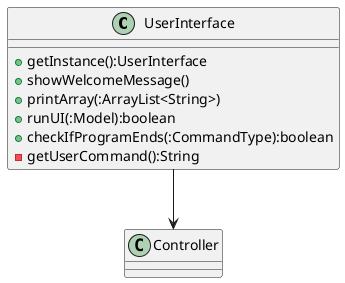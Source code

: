 @startuml
class UserInterface {
    + getInstance():UserInterface
    + showWelcomeMessage()
    + printArray(:ArrayList<String>)
    + runUI(:Model):boolean
    + checkIfProgramEnds(:CommandType):boolean
    - getUserCommand():String
}

UserInterface --> Controller
@enduml